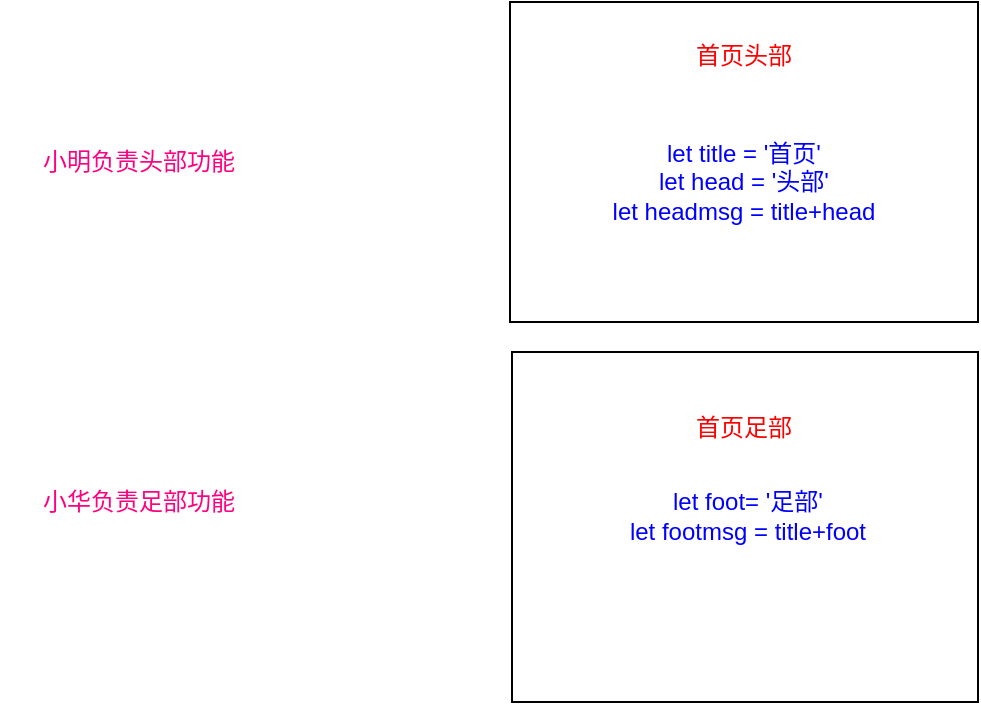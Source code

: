 <mxfile>
    <diagram id="nr6l_9SvN5zxRYn-RW7f" name="第 1 页">
        <mxGraphModel dx="885" dy="345" grid="0" gridSize="5" guides="1" tooltips="1" connect="1" arrows="1" fold="1" page="1" pageScale="1" pageWidth="1169" pageHeight="1654" background="none" math="0" shadow="0">
            <root>
                <mxCell id="0"/>
                <mxCell id="1" parent="0"/>
                <mxCell id="2" value="" style="rounded=0;whiteSpace=wrap;html=1;" parent="1" vertex="1">
                    <mxGeometry x="446" y="24" width="234" height="160" as="geometry"/>
                </mxCell>
                <mxCell id="3" value="&lt;span style=&quot;color: rgba(0 , 0 , 0 , 0) ; font-family: monospace ; font-size: 0px&quot;&gt;%3CmxGraphModel%3E%3Croot%3E%3CmxCell%20id%3D%220%22%2F%3E%3CmxCell%20id%3D%221%22%20parent%3D%220%22%2F%3E%3CmxCell%20id%3D%222%22%20value%3D%22%E9%A6%96%E9%A1%B5%E5%A4%B4%E9%83%A8%22%20style%3D%22text%3Bhtml%3D1%3Balign%3Dcenter%3BverticalAlign%3Dmiddle%3BwhiteSpace%3Dwrap%3Brounded%3D0%3BfontColor%3D%23FF0000%3B%22%20vertex%3D%221%22%20parent%3D%221%22%3E%3CmxGeometry%20x%3D%22533%22%20y%3D%2236%22%20width%3D%2260%22%20height%3D%2230%22%20as%3D%22geometry%22%2F%3E%3C%2FmxCell%3E%3C%2Froot%3E%3C%2FmxGraphModel%3E&lt;/span&gt;" style="rounded=0;whiteSpace=wrap;html=1;" parent="1" vertex="1">
                    <mxGeometry x="447" y="199" width="233" height="175" as="geometry"/>
                </mxCell>
                <mxCell id="4" value="首页头部" style="text;html=1;align=center;verticalAlign=middle;whiteSpace=wrap;rounded=0;fontColor=#FF0000;" parent="1" vertex="1">
                    <mxGeometry x="533" y="36" width="60" height="30" as="geometry"/>
                </mxCell>
                <mxCell id="5" value="let title = '首页'&lt;br&gt;let head = '头部'&lt;br&gt;let headmsg = title+head" style="text;html=1;strokeColor=none;fillColor=none;align=center;verticalAlign=middle;whiteSpace=wrap;rounded=0;fontColor=#0000FF;" parent="1" vertex="1">
                    <mxGeometry x="493" y="76" width="140" height="75" as="geometry"/>
                </mxCell>
                <mxCell id="6" value="首页足部" style="text;html=1;align=center;verticalAlign=middle;whiteSpace=wrap;rounded=0;fontColor=#FF0000;" parent="1" vertex="1">
                    <mxGeometry x="533" y="222" width="60" height="30" as="geometry"/>
                </mxCell>
                <mxCell id="7" value="&lt;br&gt;let foot= '足部'&lt;br&gt;let footmsg = title+foot" style="text;html=1;strokeColor=none;fillColor=none;align=center;verticalAlign=middle;whiteSpace=wrap;rounded=0;fontColor=#0000FF;" parent="1" vertex="1">
                    <mxGeometry x="494.5" y="248" width="140" height="51" as="geometry"/>
                </mxCell>
                <mxCell id="8" value="小明负责头部功能" style="text;html=1;strokeColor=none;fillColor=none;align=center;verticalAlign=middle;whiteSpace=wrap;rounded=0;fontColor=#FF0080;" parent="1" vertex="1">
                    <mxGeometry x="191" y="89" width="139" height="30" as="geometry"/>
                </mxCell>
                <mxCell id="9" value="小华负责足部功能" style="text;html=1;strokeColor=none;fillColor=none;align=center;verticalAlign=middle;whiteSpace=wrap;rounded=0;fontColor=#FF0080;" parent="1" vertex="1">
                    <mxGeometry x="191" y="258.5" width="139" height="30" as="geometry"/>
                </mxCell>
            </root>
        </mxGraphModel>
    </diagram>
</mxfile>